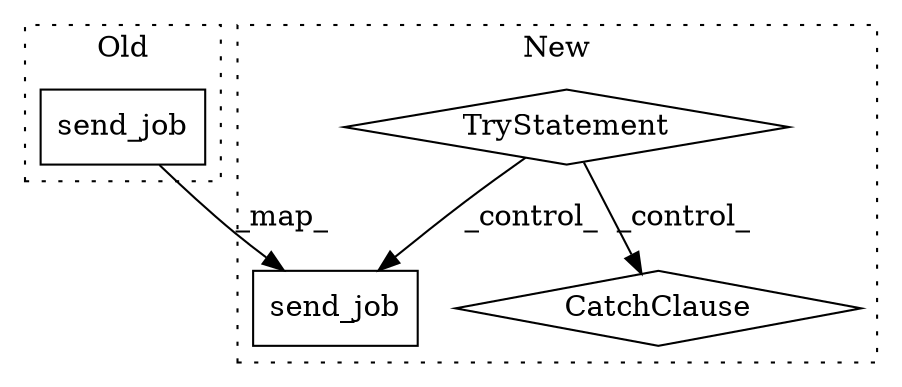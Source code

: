 digraph G {
subgraph cluster0 {
1 [label="send_job" a="32" s="7357,7418" l="9,1" shape="box"];
label = "Old";
style="dotted";
}
subgraph cluster1 {
2 [label="send_job" a="32" s="7783,7844" l="9,1" shape="box"];
3 [label="TryStatement" a="54" s="7649" l="4" shape="diamond"];
4 [label="CatchClause" a="12" s="7972,8006" l="11,2" shape="diamond"];
label = "New";
style="dotted";
}
1 -> 2 [label="_map_"];
3 -> 2 [label="_control_"];
3 -> 4 [label="_control_"];
}